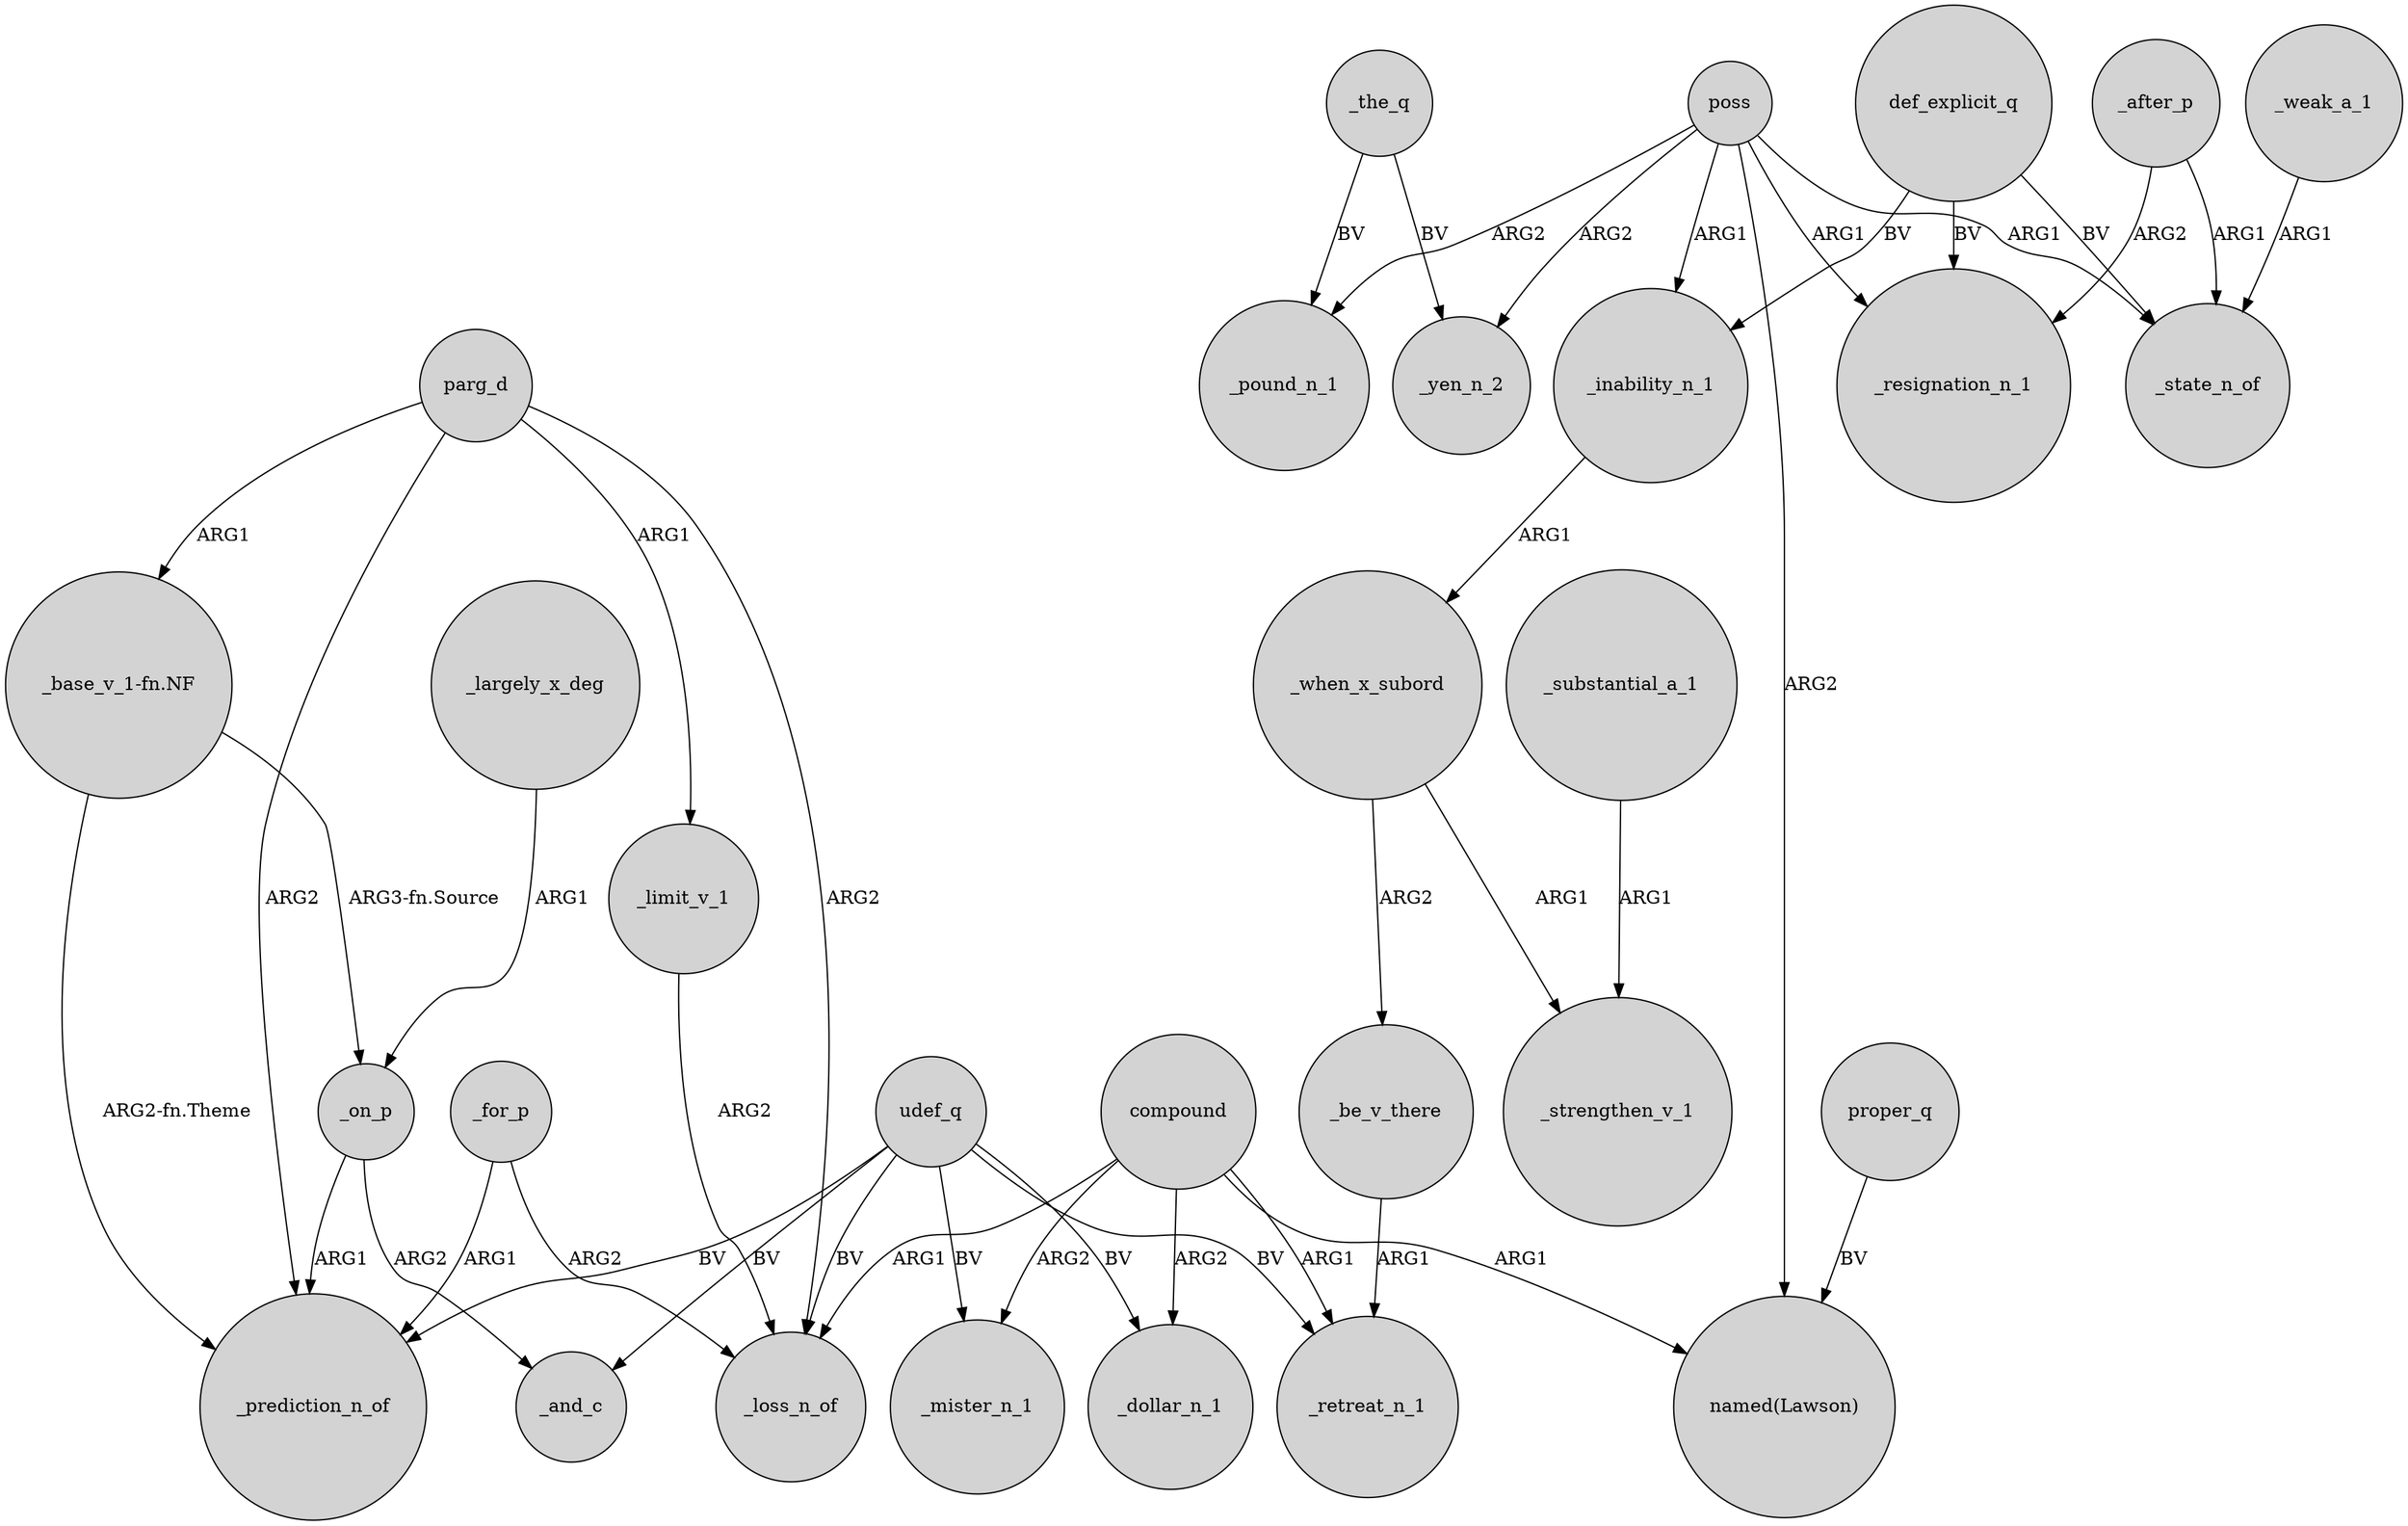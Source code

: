 digraph {
	node [shape=circle style=filled]
	parg_d -> _limit_v_1 [label=ARG1]
	_when_x_subord -> _strengthen_v_1 [label=ARG1]
	udef_q -> _retreat_n_1 [label=BV]
	def_explicit_q -> _resignation_n_1 [label=BV]
	poss -> "named(Lawson)" [label=ARG2]
	_on_p -> _prediction_n_of [label=ARG1]
	_the_q -> _pound_n_1 [label=BV]
	compound -> _mister_n_1 [label=ARG2]
	poss -> _inability_n_1 [label=ARG1]
	def_explicit_q -> _state_n_of [label=BV]
	_for_p -> _loss_n_of [label=ARG2]
	_inability_n_1 -> _when_x_subord [label=ARG1]
	udef_q -> _mister_n_1 [label=BV]
	compound -> _retreat_n_1 [label=ARG1]
	"_base_v_1-fn.NF" -> _prediction_n_of [label="ARG2-fn.Theme"]
	poss -> _pound_n_1 [label=ARG2]
	_the_q -> _yen_n_2 [label=BV]
	def_explicit_q -> _inability_n_1 [label=BV]
	_after_p -> _state_n_of [label=ARG1]
	_weak_a_1 -> _state_n_of [label=ARG1]
	udef_q -> _prediction_n_of [label=BV]
	"_base_v_1-fn.NF" -> _on_p [label="ARG3-fn.Source"]
	_for_p -> _prediction_n_of [label=ARG1]
	parg_d -> _prediction_n_of [label=ARG2]
	_after_p -> _resignation_n_1 [label=ARG2]
	parg_d -> _loss_n_of [label=ARG2]
	poss -> _yen_n_2 [label=ARG2]
	compound -> "named(Lawson)" [label=ARG1]
	proper_q -> "named(Lawson)" [label=BV]
	_when_x_subord -> _be_v_there [label=ARG2]
	_substantial_a_1 -> _strengthen_v_1 [label=ARG1]
	_on_p -> _and_c [label=ARG2]
	compound -> _loss_n_of [label=ARG1]
	_largely_x_deg -> _on_p [label=ARG1]
	poss -> _state_n_of [label=ARG1]
	compound -> _dollar_n_1 [label=ARG2]
	udef_q -> _and_c [label=BV]
	parg_d -> "_base_v_1-fn.NF" [label=ARG1]
	poss -> _resignation_n_1 [label=ARG1]
	udef_q -> _loss_n_of [label=BV]
	udef_q -> _dollar_n_1 [label=BV]
	_be_v_there -> _retreat_n_1 [label=ARG1]
	_limit_v_1 -> _loss_n_of [label=ARG2]
}
